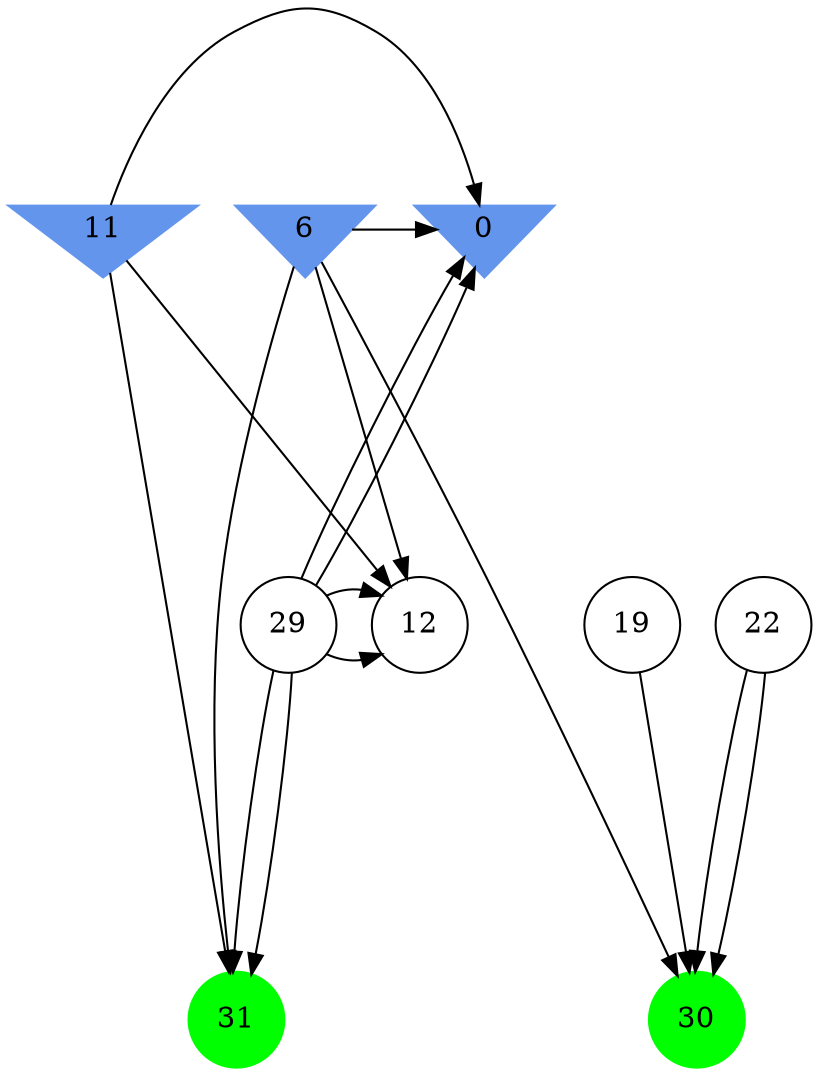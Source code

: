 digraph brain {
	ranksep=2.0;
	0 [shape=invtriangle,style=filled,color=cornflowerblue];
	6 [shape=invtriangle,style=filled,color=cornflowerblue];
	11 [shape=invtriangle,style=filled,color=cornflowerblue];
	12 [shape=circle,color=black];
	19 [shape=circle,color=black];
	22 [shape=circle,color=black];
	29 [shape=circle,color=black];
	30 [shape=circle,style=filled,color=green];
	31 [shape=circle,style=filled,color=green];
	6	->	30;
	22	->	30;
	19	->	30;
	22	->	30;
	29	->	12;
	29	->	31;
	29	->	0;
	6	->	12;
	6	->	31;
	6	->	0;
	29	->	12;
	29	->	31;
	29	->	0;
	11	->	12;
	11	->	31;
	11	->	0;
	{ rank=same; 0; 6; 11; }
	{ rank=same; 12; 19; 22; 29; }
	{ rank=same; 30; 31; }
}
